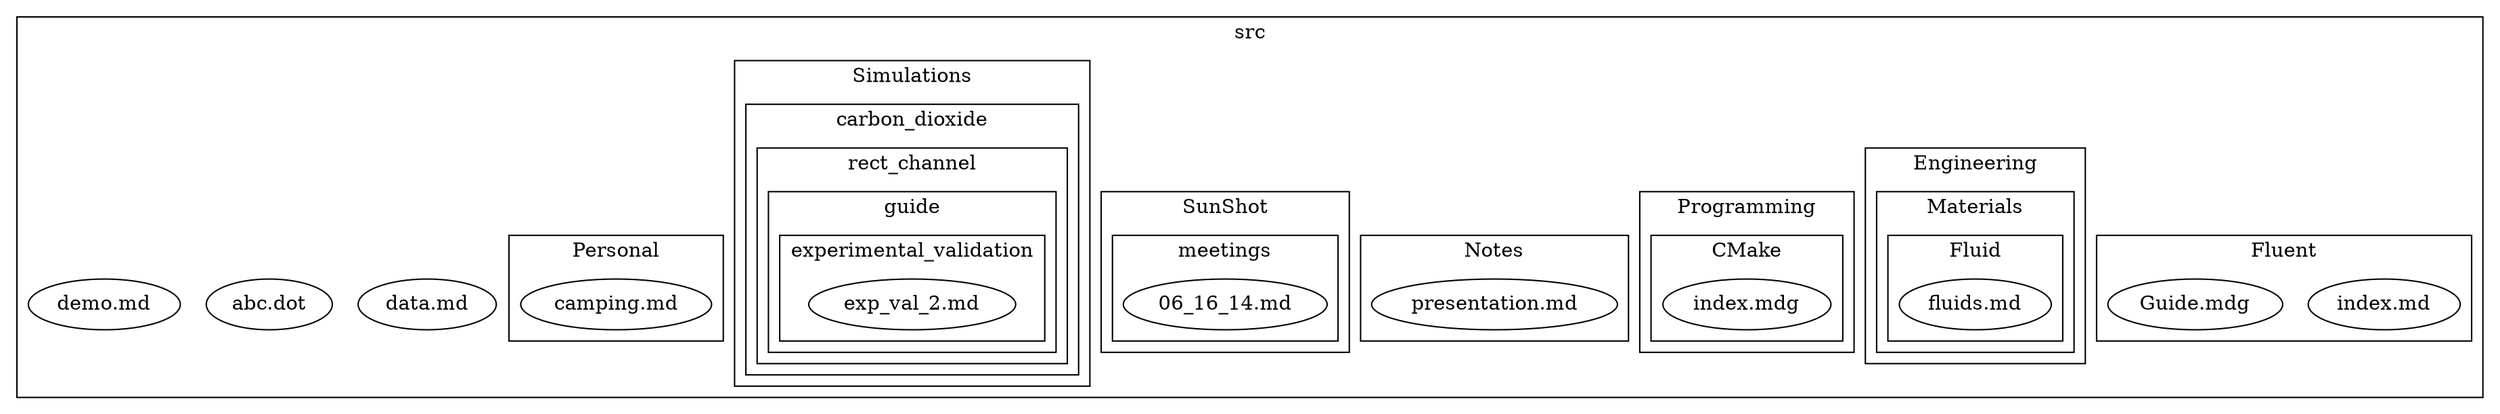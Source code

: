 digraph filegraph {
	node [label="\N"];
	subgraph cluster_src {
		graph [label=src];
		subgraph cluster_src_Fluent {
			graph [label=Fluent];
			index_md			 [label="index.md"];
			Guide_mdg			 [label="Guide.mdg"];
		}
		subgraph cluster_src_Engineering {
			graph [label=Engineering];
			subgraph cluster_src_Engineering_Materials {
				graph [label=Materials];
				subgraph cluster_src_Engineering_Materials_Solid {
					graph [label=Solid];
				}
				subgraph cluster_src_Engineering_Materials_Fluid {
					graph [label=Fluid];
					fluids_md					 [label="fluids.md"];
				}
			}
		}
		subgraph cluster_src_Programming {
			graph [label=Programming];
			subgraph cluster_src_Programming_CMake {
				graph [label=CMake];
				index_mdg				 [label="index.mdg"];
			}
		}
		subgraph cluster_src_Notes {
			graph [label=Notes];
			presentation_md			 [label="presentation.md"];
		}
		subgraph cluster_src_SunShot {
			graph [label=SunShot];
			subgraph cluster_src_SunShot_meetings {
				graph [label=meetings];
				"06_16_14_md"				 [label="06_16_14.md"];
			}
			index_md;
		}
		subgraph cluster_src_Simulations {
			graph [label=Simulations];
			subgraph cluster_src_Simulations_carbon_dioxide {
				graph [label=carbon_dioxide];
				subgraph cluster_src_Simulations_carbon_dioxide_rect_channel {
					graph [label=rect_channel];
					subgraph cluster_src_Simulations_carbon_dioxide_rect_channel_guide {
						graph [label=guide];
						subgraph cluster_src_Simulations_carbon_dioxide_rect_channel_guide_experimental_validation {
							graph [label=experimental_validation];
							exp_val_2_md							 [label="exp_val_2.md"];
						}
					}
				}
			}
			subgraph cluster_src_Simulations_molten_salt {
				graph [label=molten_salt];
			}
			index_md;
		}
		subgraph cluster_src_Personal {
			graph [label=Personal];
			camping_md			 [label="camping.md"];
		}
		subgraph cluster_src_guide {
			graph [label=guide];
			subgraph cluster_src_guide_pointwise {
				graph [label=pointwise];
				index_md;
			}
		}
		data_md		 [label="data.md"];
		abc_dot		 [label="abc.dot"];
		demo_md		 [label="demo.md"];
	}
}
